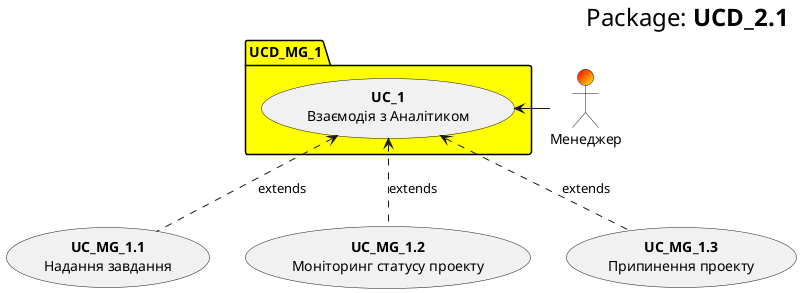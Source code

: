 @startuml
    right header
        <font size=24 color=black>Package:<b> UCD_2.1
    end header

    package UCD_MG_1 #Yellow {
        usecase "<b>UC_1</b>\nВзаємодія з Аналітиком" as UC_MG_1 
    }
    
    actor "Менеджер" as Meneger #Red/Yellow
    Meneger -l-> UC_MG_1
    
    usecase "<b>UC_MG_1.1</b>\nНадання завдання" as UC_MG_1.1
    usecase "<b>UC_MG_1.2</b>\nМоніторинг статусу проекту" as UC_MG_1.2
    usecase "<b>UC_MG_1.3</b>\nПрипинення проекту" as UC_MG_1.3
    
    UC_MG_1.1 .u.> UC_MG_1: extends
    UC_MG_1.2 .u.> UC_MG_1: extends
    UC_MG_1.3 .u.> UC_MG_1: extends
    
@enduml

